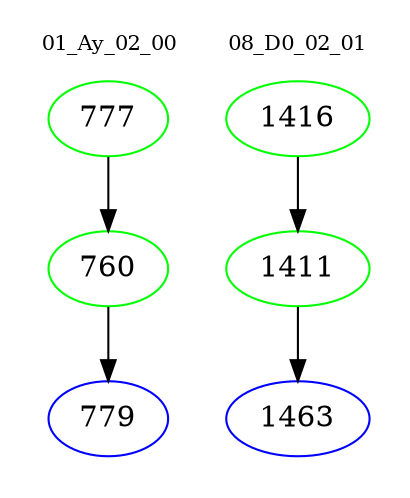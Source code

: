 digraph{
subgraph cluster_0 {
color = white
label = "01_Ay_02_00";
fontsize=10;
T0_777 [label="777", color="green"]
T0_777 -> T0_760 [color="black"]
T0_760 [label="760", color="green"]
T0_760 -> T0_779 [color="black"]
T0_779 [label="779", color="blue"]
}
subgraph cluster_1 {
color = white
label = "08_D0_02_01";
fontsize=10;
T1_1416 [label="1416", color="green"]
T1_1416 -> T1_1411 [color="black"]
T1_1411 [label="1411", color="green"]
T1_1411 -> T1_1463 [color="black"]
T1_1463 [label="1463", color="blue"]
}
}
